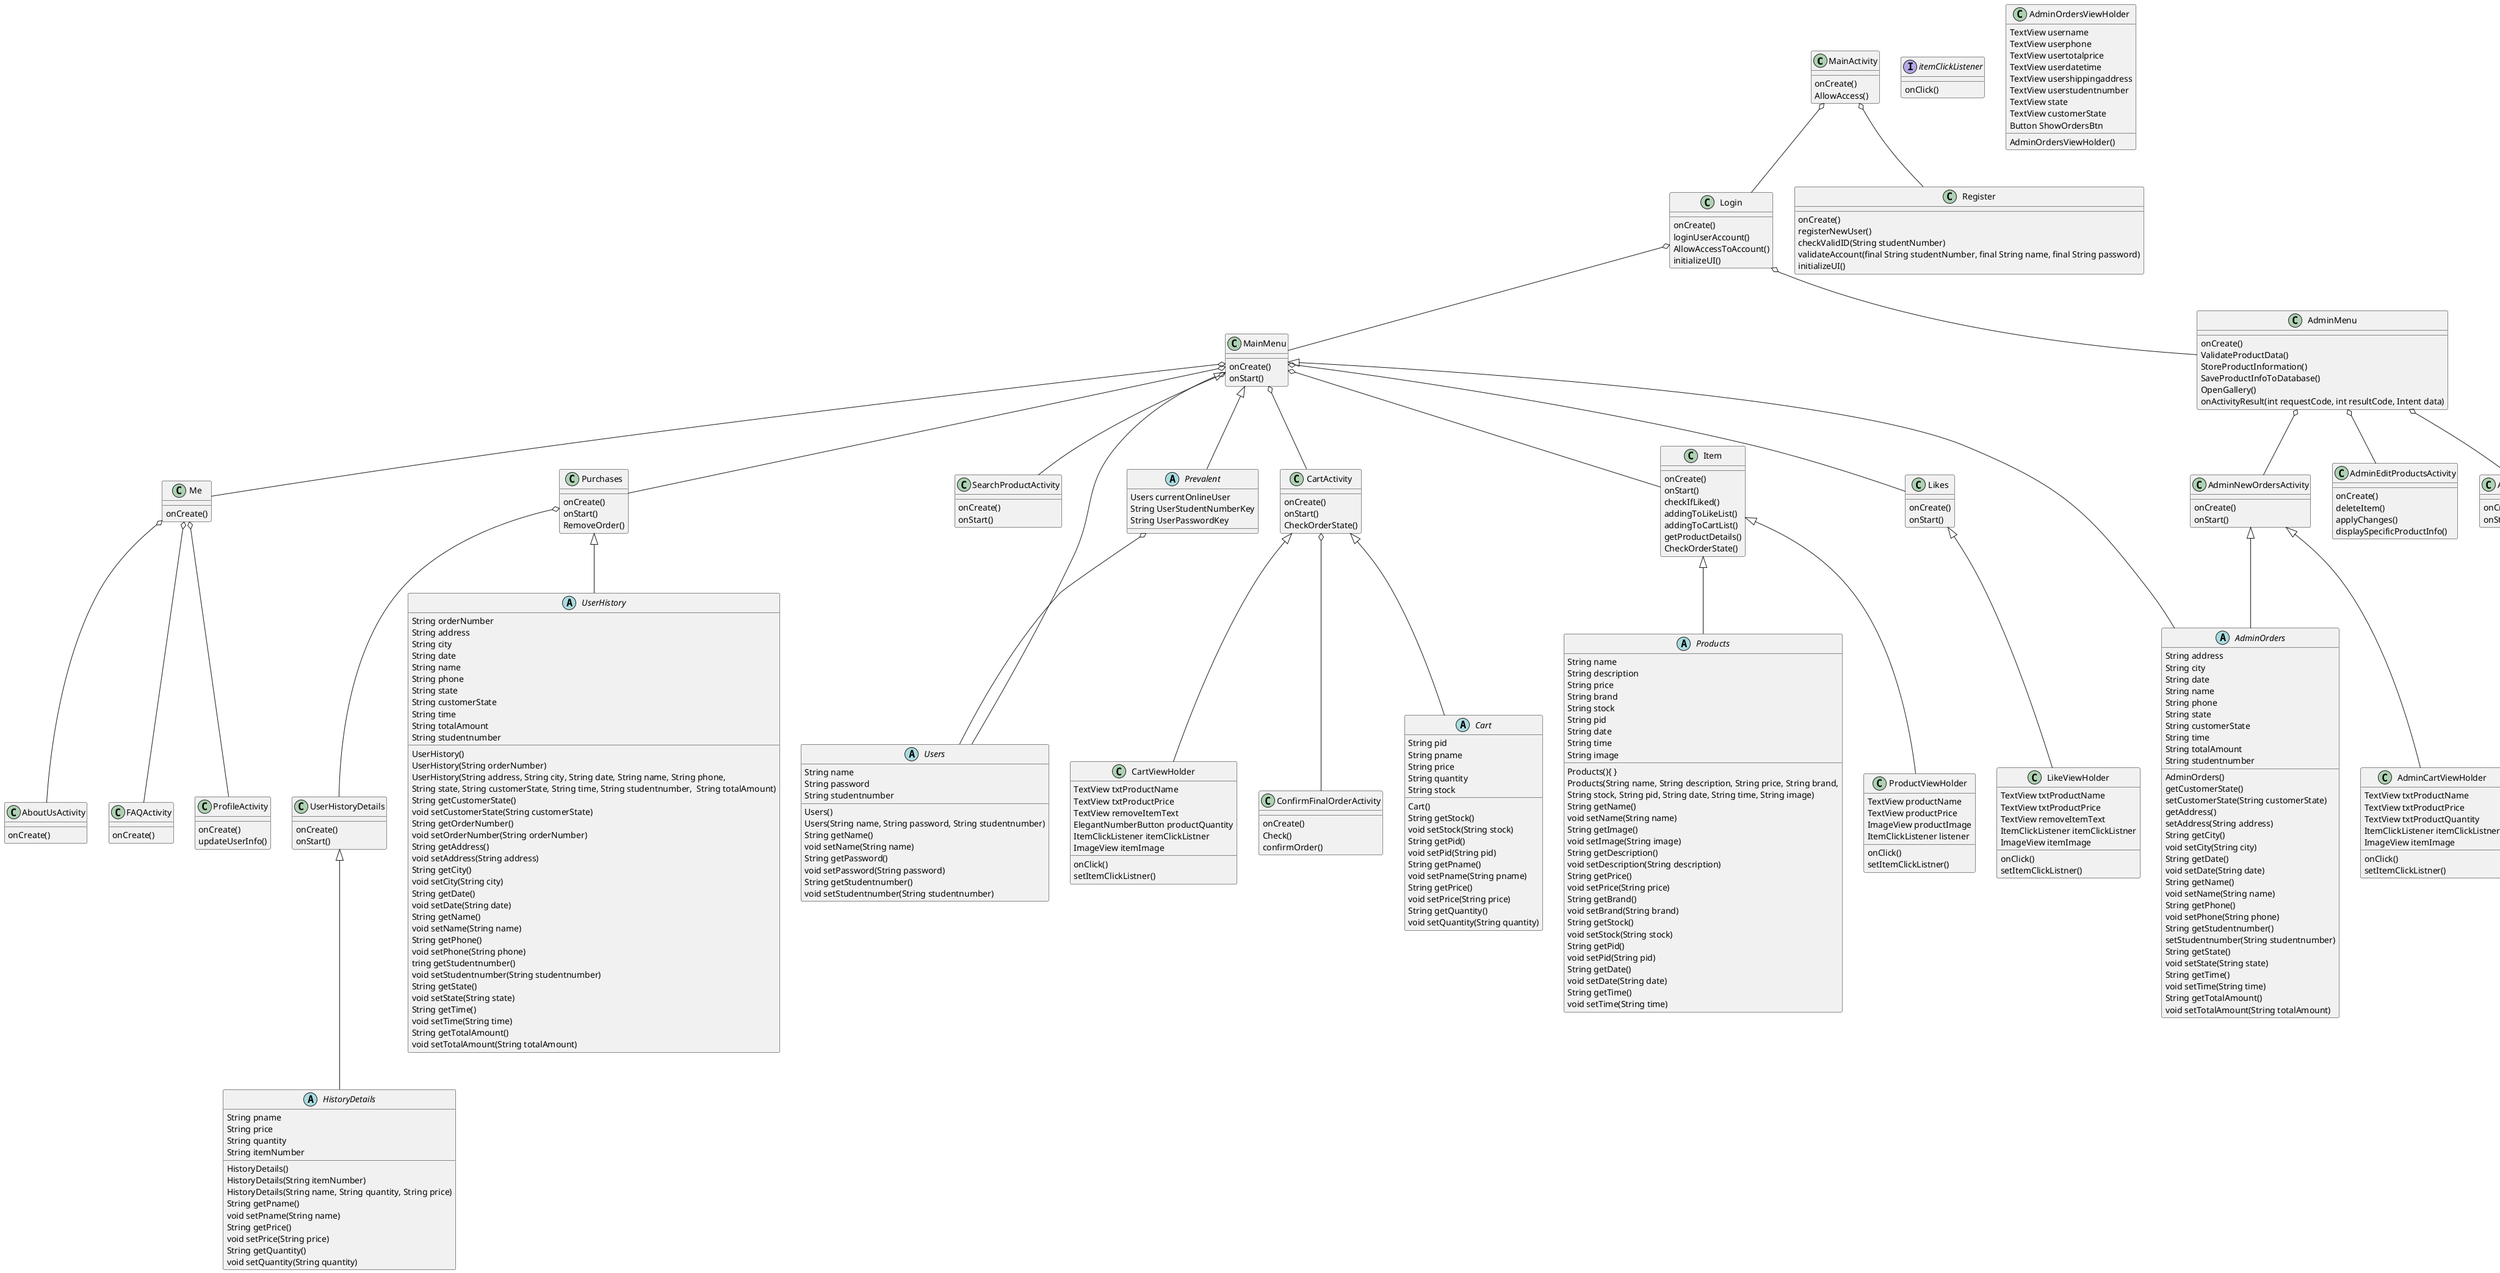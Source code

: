 @startuml
'https://plantuml.com/class-diagram


MainActivity o-- Login
MainActivity o-- Register
Login o-- MainMenu
Login o-- AdminMenu
MainMenu o-- CartActivity
MainMenu o-- Item
MainMenu o-- Likes
MainMenu o-- Me
MainMenu o-- Purchases
MainMenu o-- SearchProductActivity
CartActivity o-- ConfirmFinalOrderActivity
Purchases o-- UserHistoryDetails
Me o-- FAQActivity
Me o-- ProfileActivity
Me o-- AboutUsActivity
AdminMenu o-- AdminEditProductsActivity
AdminMenu o-- AdminNewOrdersActivity
AdminMenu o-- AdminUserProductsActivity
AdminNewOrdersActivity <|-- AdminOrders
CartActivity <|-- Cart
UserHistoryDetails <|-- HistoryDetails
Purchases <|-- UserHistory
MainMenu <|-- Users
MainMenu <|-- AdminOrders
MainMenu <|-- Prevalent
Item <|-- Products
Prevalent o-- Users
AdminNewOrdersActivity <|-- AdminCartViewHolder
CartActivity <|-- CartViewHolder
Likes <|-- LikeViewHolder
Item <|-- ProductViewHolder

interface itemClickListener{
onClick()
}
abstract class Prevalent{
Users currentOnlineUser
String UserStudentNumberKey
String UserPasswordKey
}
class AdminCartViewHolder{
TextView txtProductName
TextView txtProductPrice
TextView txtProductQuantity
ItemClickListener itemClickListner
ImageView itemImage
onClick()
setItemClickListner()
}
class CartViewHolder{
TextView txtProductName
TextView txtProductPrice
TextView removeItemText
ElegantNumberButton productQuantity
ItemClickListener itemClickListner
ImageView itemImage
onClick()
setItemClickListner()
}
class LikeViewHolder{
TextView txtProductName
TextView txtProductPrice
TextView removeItemText
ItemClickListener itemClickListner
ImageView itemImage
onClick()
setItemClickListner()
}
class ProductViewHolder{
TextView productName
TextView productPrice
ImageView productImage
ItemClickListener listener
onClick()
setItemClickListner()
}
abstract class Cart{
String pid
String pname
String price
String quantity
String stock
Cart()
String getStock()
void setStock(String stock)
String getPid()
void setPid(String pid)
String getPname()
void setPname(String pname)
String getPrice()
void setPrice(String price)
String getQuantity()
void setQuantity(String quantity)
}
abstract class HistoryDetails{
String pname
String price
String quantity
String itemNumber
HistoryDetails()
HistoryDetails(String itemNumber)
HistoryDetails(String name, String quantity, String price)
String getPname()
void setPname(String name)
String getPrice()
void setPrice(String price)
String getQuantity()
void setQuantity(String quantity)
}
abstract class Products{
String name
String description
String price
String brand
String stock
String pid
String date
String time
String image
Products(){ }
Products(String name, String description, String price, String brand,
String stock, String pid, String date, String time, String image)
String getName()
void setName(String name)
String getImage()
void setImage(String image)
String getDescription()
void setDescription(String description)
String getPrice()
void setPrice(String price)
String getBrand()
void setBrand(String brand)
String getStock()
void setStock(String stock)
String getPid()
void setPid(String pid)
String getDate()
void setDate(String date)
String getTime()
void setTime(String time)
}
abstract class UserHistory{
String orderNumber
String address
String city
String date
String name
String phone
String state
String customerState
String time
String totalAmount
String studentnumber
UserHistory()
UserHistory(String orderNumber)
UserHistory(String address, String city, String date, String name, String phone,
String state, String customerState, String time, String studentnumber,  String totalAmount)
String getCustomerState()
void setCustomerState(String customerState)
String getOrderNumber()
void setOrderNumber(String orderNumber)
String getAddress()
void setAddress(String address)
String getCity()
void setCity(String city)
String getDate()
void setDate(String date)
String getName()
void setName(String name)
String getPhone()
void setPhone(String phone)
tring getStudentnumber()
void setStudentnumber(String studentnumber)
String getState()
void setState(String state)
String getTime()
void setTime(String time)
String getTotalAmount()
void setTotalAmount(String totalAmount)
}
abstract class Users{
String name
String password
String studentnumber
Users()
Users(String name, String password, String studentnumber)
String getName()
void setName(String name)
String getPassword()
void setPassword(String password)
String getStudentnumber()
void setStudentnumber(String studentnumber)
}
abstract class AdminOrders{
String address
String city
String date
String name
String phone
String state
String customerState
String time
String totalAmount
String studentnumber
AdminOrders()
getCustomerState()
setCustomerState(String customerState)
getAddress()
setAddress(String address)
String getCity()
void setCity(String city)
String getDate()
void setDate(String date)
String getName()
void setName(String name)
String getPhone()
void setPhone(String phone)
String getStudentnumber()
setStudentnumber(String studentnumber)
String getState()
void setState(String state)
String getTime()
void setTime(String time)
String getTotalAmount()
void setTotalAmount(String totalAmount)
}

class MainActivity {
onCreate()
AllowAccess()
}
class MainMenu{
onCreate()
onStart()
}
class AboutUsActivity{
onCreate()
}
class AdminEditProductsActivity{
onCreate()
deleteItem()
applyChanges()
displaySpecificProductInfo()
}
class AdminMenu{
onCreate()
ValidateProductData()
StoreProductInformation()
SaveProductInfoToDatabase()
OpenGallery()
onActivityResult(int requestCode, int resultCode, Intent data)
}
class AdminNewOrdersActivity{
onCreate()
onStart()
}
class AdminOrdersViewHolder{
TextView username
TextView userphone
TextView usertotalprice
TextView userdatetime
TextView usershippingaddress
TextView userstudentnumber
TextView state
TextView customerState
Button ShowOrdersBtn
AdminOrdersViewHolder()
}
class AdminUserProductsActivity{
onCreate()
onStart()
}
class CartActivity{
onCreate()
onStart()
CheckOrderState()
}
class ConfirmFinalOrderActivity{
onCreate()
Check()
confirmOrder()
}
class FAQActivity{
onCreate()
}
class Item{
onCreate()
onStart()
checkIfLiked()
addingToLikeList()
addingToCartList()
getProductDetails()
CheckOrderState()
}
class Likes{
onCreate()
onStart()
}
class Login{
onCreate()
loginUserAccount()
AllowAccessToAccount()
initializeUI()
}
class Me{
onCreate()
}
class ProfileActivity{
onCreate()
updateUserInfo()
}
class Purchases{
onCreate()
onStart()
RemoveOrder()
}
class Register{
onCreate()
registerNewUser()
checkValidID(String studentNumber)
validateAccount(final String studentNumber, final String name, final String password)
initializeUI()
}
class SearchProductActivity{
onCreate()
onStart()
}
class UserHistoryDetails{
onCreate()
onStart()
}


@enduml